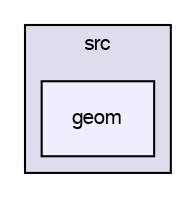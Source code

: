 digraph "geom" {
  compound=true
  node [ fontsize="10", fontname="FreeSans"];
  edge [ labelfontsize="10", labelfontname="FreeSans"];
  subgraph clusterdir_68267d1309a1af8e8297ef4c3efbcdba {
    graph [ bgcolor="#ddddee", pencolor="black", label="src" fontname="FreeSans", fontsize="10", URL="dir_68267d1309a1af8e8297ef4c3efbcdba.html"]
  dir_38b87fa44c6779c1cd142b0e12b25a8c [shape=box, label="geom", style="filled", fillcolor="#eeeeff", pencolor="black", URL="dir_38b87fa44c6779c1cd142b0e12b25a8c.html"];
  }
}
